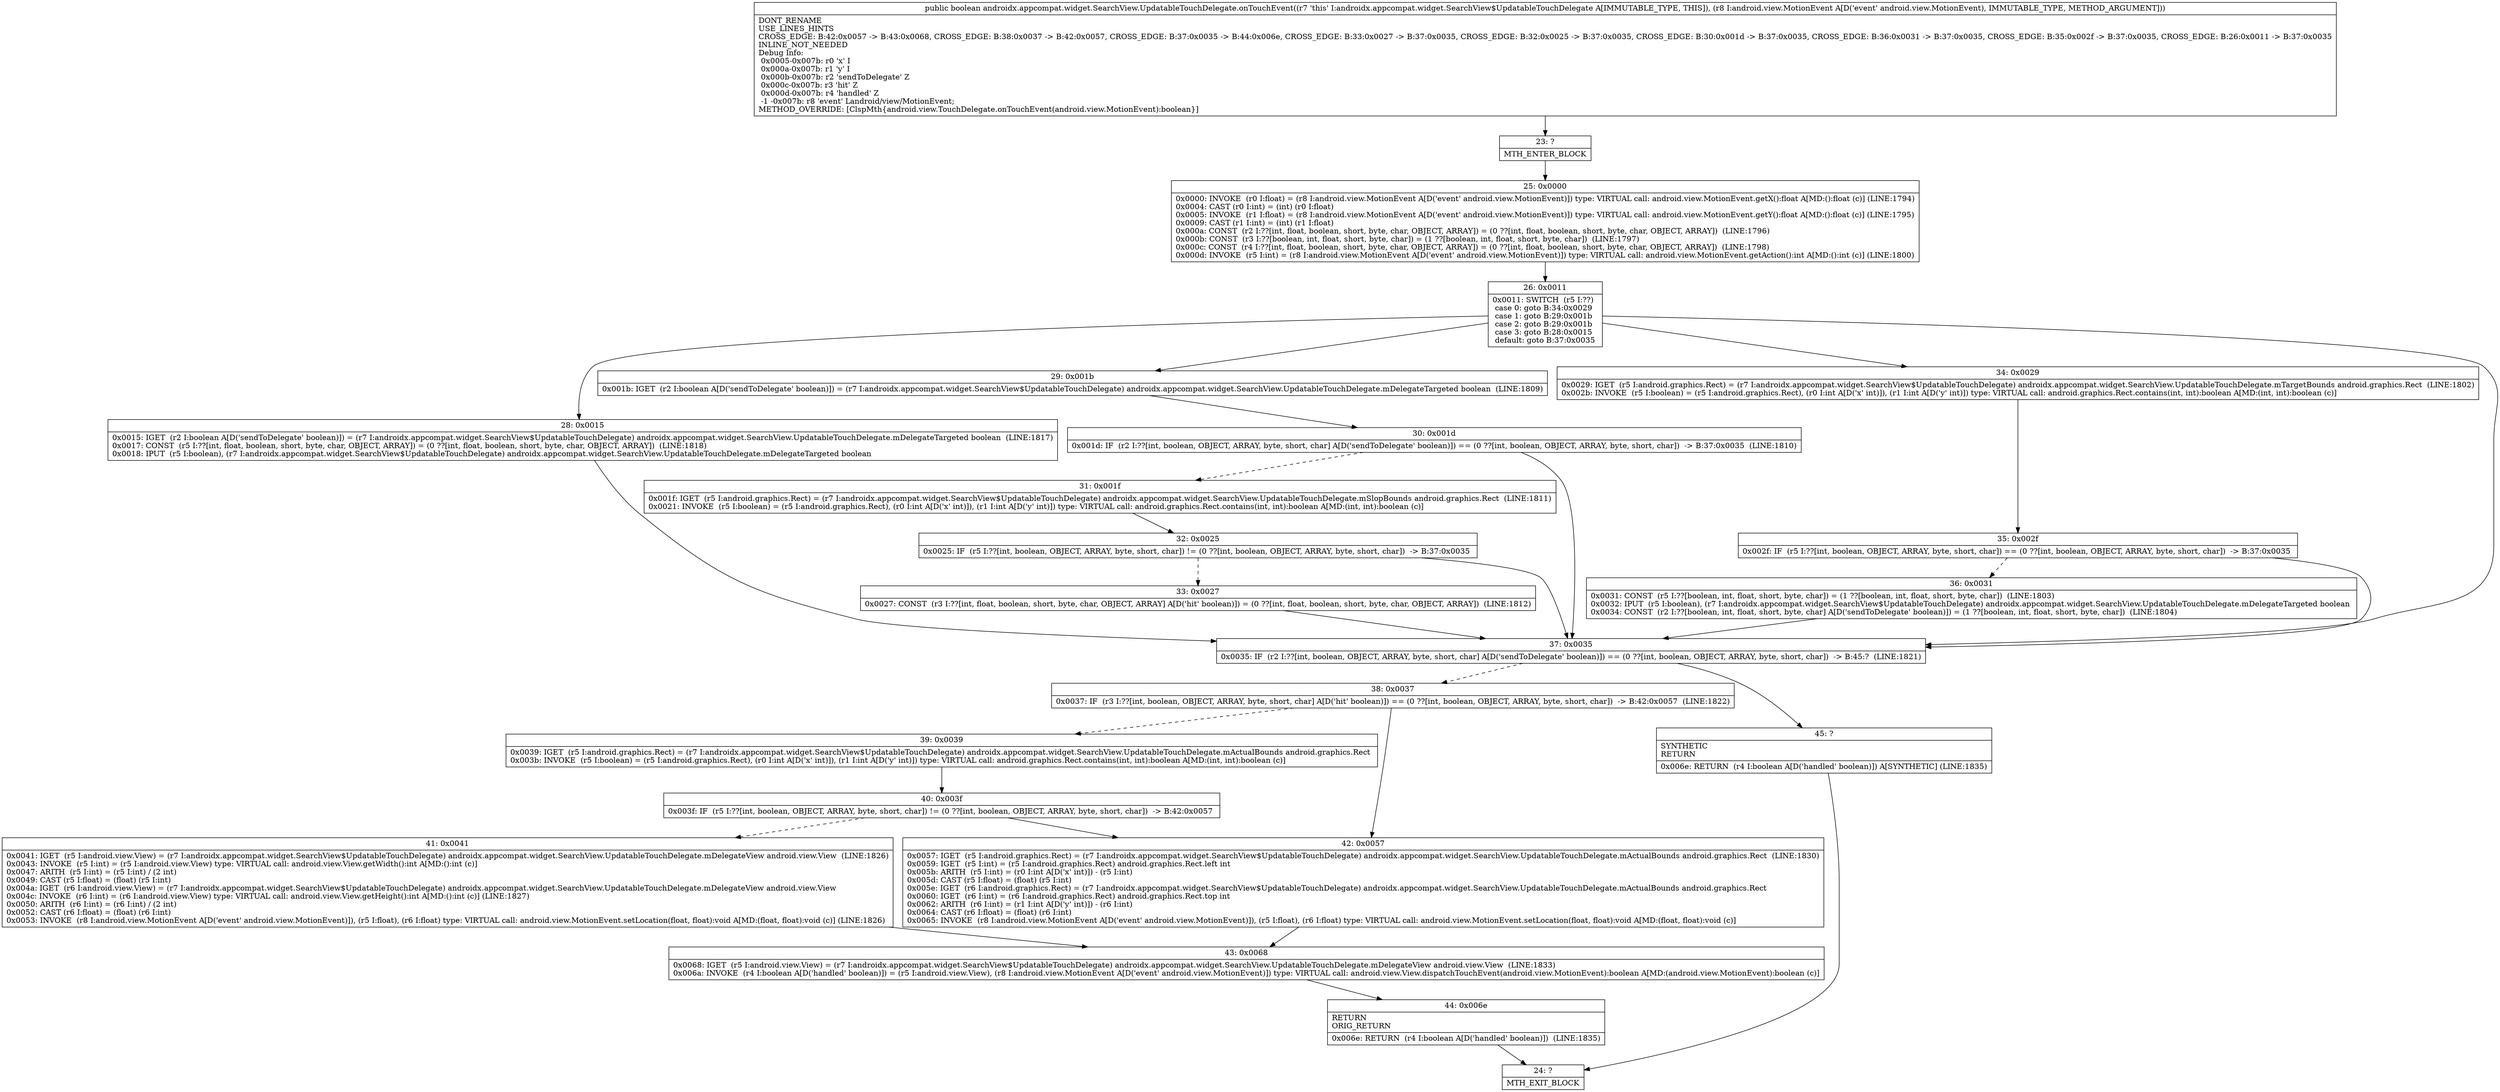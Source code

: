 digraph "CFG forandroidx.appcompat.widget.SearchView.UpdatableTouchDelegate.onTouchEvent(Landroid\/view\/MotionEvent;)Z" {
Node_23 [shape=record,label="{23\:\ ?|MTH_ENTER_BLOCK\l}"];
Node_25 [shape=record,label="{25\:\ 0x0000|0x0000: INVOKE  (r0 I:float) = (r8 I:android.view.MotionEvent A[D('event' android.view.MotionEvent)]) type: VIRTUAL call: android.view.MotionEvent.getX():float A[MD:():float (c)] (LINE:1794)\l0x0004: CAST (r0 I:int) = (int) (r0 I:float) \l0x0005: INVOKE  (r1 I:float) = (r8 I:android.view.MotionEvent A[D('event' android.view.MotionEvent)]) type: VIRTUAL call: android.view.MotionEvent.getY():float A[MD:():float (c)] (LINE:1795)\l0x0009: CAST (r1 I:int) = (int) (r1 I:float) \l0x000a: CONST  (r2 I:??[int, float, boolean, short, byte, char, OBJECT, ARRAY]) = (0 ??[int, float, boolean, short, byte, char, OBJECT, ARRAY])  (LINE:1796)\l0x000b: CONST  (r3 I:??[boolean, int, float, short, byte, char]) = (1 ??[boolean, int, float, short, byte, char])  (LINE:1797)\l0x000c: CONST  (r4 I:??[int, float, boolean, short, byte, char, OBJECT, ARRAY]) = (0 ??[int, float, boolean, short, byte, char, OBJECT, ARRAY])  (LINE:1798)\l0x000d: INVOKE  (r5 I:int) = (r8 I:android.view.MotionEvent A[D('event' android.view.MotionEvent)]) type: VIRTUAL call: android.view.MotionEvent.getAction():int A[MD:():int (c)] (LINE:1800)\l}"];
Node_26 [shape=record,label="{26\:\ 0x0011|0x0011: SWITCH  (r5 I:??)\l case 0: goto B:34:0x0029\l case 1: goto B:29:0x001b\l case 2: goto B:29:0x001b\l case 3: goto B:28:0x0015\l default: goto B:37:0x0035 \l}"];
Node_28 [shape=record,label="{28\:\ 0x0015|0x0015: IGET  (r2 I:boolean A[D('sendToDelegate' boolean)]) = (r7 I:androidx.appcompat.widget.SearchView$UpdatableTouchDelegate) androidx.appcompat.widget.SearchView.UpdatableTouchDelegate.mDelegateTargeted boolean  (LINE:1817)\l0x0017: CONST  (r5 I:??[int, float, boolean, short, byte, char, OBJECT, ARRAY]) = (0 ??[int, float, boolean, short, byte, char, OBJECT, ARRAY])  (LINE:1818)\l0x0018: IPUT  (r5 I:boolean), (r7 I:androidx.appcompat.widget.SearchView$UpdatableTouchDelegate) androidx.appcompat.widget.SearchView.UpdatableTouchDelegate.mDelegateTargeted boolean \l}"];
Node_29 [shape=record,label="{29\:\ 0x001b|0x001b: IGET  (r2 I:boolean A[D('sendToDelegate' boolean)]) = (r7 I:androidx.appcompat.widget.SearchView$UpdatableTouchDelegate) androidx.appcompat.widget.SearchView.UpdatableTouchDelegate.mDelegateTargeted boolean  (LINE:1809)\l}"];
Node_30 [shape=record,label="{30\:\ 0x001d|0x001d: IF  (r2 I:??[int, boolean, OBJECT, ARRAY, byte, short, char] A[D('sendToDelegate' boolean)]) == (0 ??[int, boolean, OBJECT, ARRAY, byte, short, char])  \-\> B:37:0x0035  (LINE:1810)\l}"];
Node_31 [shape=record,label="{31\:\ 0x001f|0x001f: IGET  (r5 I:android.graphics.Rect) = (r7 I:androidx.appcompat.widget.SearchView$UpdatableTouchDelegate) androidx.appcompat.widget.SearchView.UpdatableTouchDelegate.mSlopBounds android.graphics.Rect  (LINE:1811)\l0x0021: INVOKE  (r5 I:boolean) = (r5 I:android.graphics.Rect), (r0 I:int A[D('x' int)]), (r1 I:int A[D('y' int)]) type: VIRTUAL call: android.graphics.Rect.contains(int, int):boolean A[MD:(int, int):boolean (c)]\l}"];
Node_32 [shape=record,label="{32\:\ 0x0025|0x0025: IF  (r5 I:??[int, boolean, OBJECT, ARRAY, byte, short, char]) != (0 ??[int, boolean, OBJECT, ARRAY, byte, short, char])  \-\> B:37:0x0035 \l}"];
Node_33 [shape=record,label="{33\:\ 0x0027|0x0027: CONST  (r3 I:??[int, float, boolean, short, byte, char, OBJECT, ARRAY] A[D('hit' boolean)]) = (0 ??[int, float, boolean, short, byte, char, OBJECT, ARRAY])  (LINE:1812)\l}"];
Node_34 [shape=record,label="{34\:\ 0x0029|0x0029: IGET  (r5 I:android.graphics.Rect) = (r7 I:androidx.appcompat.widget.SearchView$UpdatableTouchDelegate) androidx.appcompat.widget.SearchView.UpdatableTouchDelegate.mTargetBounds android.graphics.Rect  (LINE:1802)\l0x002b: INVOKE  (r5 I:boolean) = (r5 I:android.graphics.Rect), (r0 I:int A[D('x' int)]), (r1 I:int A[D('y' int)]) type: VIRTUAL call: android.graphics.Rect.contains(int, int):boolean A[MD:(int, int):boolean (c)]\l}"];
Node_35 [shape=record,label="{35\:\ 0x002f|0x002f: IF  (r5 I:??[int, boolean, OBJECT, ARRAY, byte, short, char]) == (0 ??[int, boolean, OBJECT, ARRAY, byte, short, char])  \-\> B:37:0x0035 \l}"];
Node_36 [shape=record,label="{36\:\ 0x0031|0x0031: CONST  (r5 I:??[boolean, int, float, short, byte, char]) = (1 ??[boolean, int, float, short, byte, char])  (LINE:1803)\l0x0032: IPUT  (r5 I:boolean), (r7 I:androidx.appcompat.widget.SearchView$UpdatableTouchDelegate) androidx.appcompat.widget.SearchView.UpdatableTouchDelegate.mDelegateTargeted boolean \l0x0034: CONST  (r2 I:??[boolean, int, float, short, byte, char] A[D('sendToDelegate' boolean)]) = (1 ??[boolean, int, float, short, byte, char])  (LINE:1804)\l}"];
Node_37 [shape=record,label="{37\:\ 0x0035|0x0035: IF  (r2 I:??[int, boolean, OBJECT, ARRAY, byte, short, char] A[D('sendToDelegate' boolean)]) == (0 ??[int, boolean, OBJECT, ARRAY, byte, short, char])  \-\> B:45:?  (LINE:1821)\l}"];
Node_38 [shape=record,label="{38\:\ 0x0037|0x0037: IF  (r3 I:??[int, boolean, OBJECT, ARRAY, byte, short, char] A[D('hit' boolean)]) == (0 ??[int, boolean, OBJECT, ARRAY, byte, short, char])  \-\> B:42:0x0057  (LINE:1822)\l}"];
Node_39 [shape=record,label="{39\:\ 0x0039|0x0039: IGET  (r5 I:android.graphics.Rect) = (r7 I:androidx.appcompat.widget.SearchView$UpdatableTouchDelegate) androidx.appcompat.widget.SearchView.UpdatableTouchDelegate.mActualBounds android.graphics.Rect \l0x003b: INVOKE  (r5 I:boolean) = (r5 I:android.graphics.Rect), (r0 I:int A[D('x' int)]), (r1 I:int A[D('y' int)]) type: VIRTUAL call: android.graphics.Rect.contains(int, int):boolean A[MD:(int, int):boolean (c)]\l}"];
Node_40 [shape=record,label="{40\:\ 0x003f|0x003f: IF  (r5 I:??[int, boolean, OBJECT, ARRAY, byte, short, char]) != (0 ??[int, boolean, OBJECT, ARRAY, byte, short, char])  \-\> B:42:0x0057 \l}"];
Node_41 [shape=record,label="{41\:\ 0x0041|0x0041: IGET  (r5 I:android.view.View) = (r7 I:androidx.appcompat.widget.SearchView$UpdatableTouchDelegate) androidx.appcompat.widget.SearchView.UpdatableTouchDelegate.mDelegateView android.view.View  (LINE:1826)\l0x0043: INVOKE  (r5 I:int) = (r5 I:android.view.View) type: VIRTUAL call: android.view.View.getWidth():int A[MD:():int (c)]\l0x0047: ARITH  (r5 I:int) = (r5 I:int) \/ (2 int) \l0x0049: CAST (r5 I:float) = (float) (r5 I:int) \l0x004a: IGET  (r6 I:android.view.View) = (r7 I:androidx.appcompat.widget.SearchView$UpdatableTouchDelegate) androidx.appcompat.widget.SearchView.UpdatableTouchDelegate.mDelegateView android.view.View \l0x004c: INVOKE  (r6 I:int) = (r6 I:android.view.View) type: VIRTUAL call: android.view.View.getHeight():int A[MD:():int (c)] (LINE:1827)\l0x0050: ARITH  (r6 I:int) = (r6 I:int) \/ (2 int) \l0x0052: CAST (r6 I:float) = (float) (r6 I:int) \l0x0053: INVOKE  (r8 I:android.view.MotionEvent A[D('event' android.view.MotionEvent)]), (r5 I:float), (r6 I:float) type: VIRTUAL call: android.view.MotionEvent.setLocation(float, float):void A[MD:(float, float):void (c)] (LINE:1826)\l}"];
Node_43 [shape=record,label="{43\:\ 0x0068|0x0068: IGET  (r5 I:android.view.View) = (r7 I:androidx.appcompat.widget.SearchView$UpdatableTouchDelegate) androidx.appcompat.widget.SearchView.UpdatableTouchDelegate.mDelegateView android.view.View  (LINE:1833)\l0x006a: INVOKE  (r4 I:boolean A[D('handled' boolean)]) = (r5 I:android.view.View), (r8 I:android.view.MotionEvent A[D('event' android.view.MotionEvent)]) type: VIRTUAL call: android.view.View.dispatchTouchEvent(android.view.MotionEvent):boolean A[MD:(android.view.MotionEvent):boolean (c)]\l}"];
Node_44 [shape=record,label="{44\:\ 0x006e|RETURN\lORIG_RETURN\l|0x006e: RETURN  (r4 I:boolean A[D('handled' boolean)])  (LINE:1835)\l}"];
Node_24 [shape=record,label="{24\:\ ?|MTH_EXIT_BLOCK\l}"];
Node_42 [shape=record,label="{42\:\ 0x0057|0x0057: IGET  (r5 I:android.graphics.Rect) = (r7 I:androidx.appcompat.widget.SearchView$UpdatableTouchDelegate) androidx.appcompat.widget.SearchView.UpdatableTouchDelegate.mActualBounds android.graphics.Rect  (LINE:1830)\l0x0059: IGET  (r5 I:int) = (r5 I:android.graphics.Rect) android.graphics.Rect.left int \l0x005b: ARITH  (r5 I:int) = (r0 I:int A[D('x' int)]) \- (r5 I:int) \l0x005d: CAST (r5 I:float) = (float) (r5 I:int) \l0x005e: IGET  (r6 I:android.graphics.Rect) = (r7 I:androidx.appcompat.widget.SearchView$UpdatableTouchDelegate) androidx.appcompat.widget.SearchView.UpdatableTouchDelegate.mActualBounds android.graphics.Rect \l0x0060: IGET  (r6 I:int) = (r6 I:android.graphics.Rect) android.graphics.Rect.top int \l0x0062: ARITH  (r6 I:int) = (r1 I:int A[D('y' int)]) \- (r6 I:int) \l0x0064: CAST (r6 I:float) = (float) (r6 I:int) \l0x0065: INVOKE  (r8 I:android.view.MotionEvent A[D('event' android.view.MotionEvent)]), (r5 I:float), (r6 I:float) type: VIRTUAL call: android.view.MotionEvent.setLocation(float, float):void A[MD:(float, float):void (c)]\l}"];
Node_45 [shape=record,label="{45\:\ ?|SYNTHETIC\lRETURN\l|0x006e: RETURN  (r4 I:boolean A[D('handled' boolean)]) A[SYNTHETIC] (LINE:1835)\l}"];
MethodNode[shape=record,label="{public boolean androidx.appcompat.widget.SearchView.UpdatableTouchDelegate.onTouchEvent((r7 'this' I:androidx.appcompat.widget.SearchView$UpdatableTouchDelegate A[IMMUTABLE_TYPE, THIS]), (r8 I:android.view.MotionEvent A[D('event' android.view.MotionEvent), IMMUTABLE_TYPE, METHOD_ARGUMENT]))  | DONT_RENAME\lUSE_LINES_HINTS\lCROSS_EDGE: B:42:0x0057 \-\> B:43:0x0068, CROSS_EDGE: B:38:0x0037 \-\> B:42:0x0057, CROSS_EDGE: B:37:0x0035 \-\> B:44:0x006e, CROSS_EDGE: B:33:0x0027 \-\> B:37:0x0035, CROSS_EDGE: B:32:0x0025 \-\> B:37:0x0035, CROSS_EDGE: B:30:0x001d \-\> B:37:0x0035, CROSS_EDGE: B:36:0x0031 \-\> B:37:0x0035, CROSS_EDGE: B:35:0x002f \-\> B:37:0x0035, CROSS_EDGE: B:26:0x0011 \-\> B:37:0x0035\lINLINE_NOT_NEEDED\lDebug Info:\l  0x0005\-0x007b: r0 'x' I\l  0x000a\-0x007b: r1 'y' I\l  0x000b\-0x007b: r2 'sendToDelegate' Z\l  0x000c\-0x007b: r3 'hit' Z\l  0x000d\-0x007b: r4 'handled' Z\l  \-1 \-0x007b: r8 'event' Landroid\/view\/MotionEvent;\lMETHOD_OVERRIDE: [ClspMth\{android.view.TouchDelegate.onTouchEvent(android.view.MotionEvent):boolean\}]\l}"];
MethodNode -> Node_23;Node_23 -> Node_25;
Node_25 -> Node_26;
Node_26 -> Node_28;
Node_26 -> Node_29;
Node_26 -> Node_34;
Node_26 -> Node_37;
Node_28 -> Node_37;
Node_29 -> Node_30;
Node_30 -> Node_31[style=dashed];
Node_30 -> Node_37;
Node_31 -> Node_32;
Node_32 -> Node_33[style=dashed];
Node_32 -> Node_37;
Node_33 -> Node_37;
Node_34 -> Node_35;
Node_35 -> Node_36[style=dashed];
Node_35 -> Node_37;
Node_36 -> Node_37;
Node_37 -> Node_38[style=dashed];
Node_37 -> Node_45;
Node_38 -> Node_39[style=dashed];
Node_38 -> Node_42;
Node_39 -> Node_40;
Node_40 -> Node_41[style=dashed];
Node_40 -> Node_42;
Node_41 -> Node_43;
Node_43 -> Node_44;
Node_44 -> Node_24;
Node_42 -> Node_43;
Node_45 -> Node_24;
}

